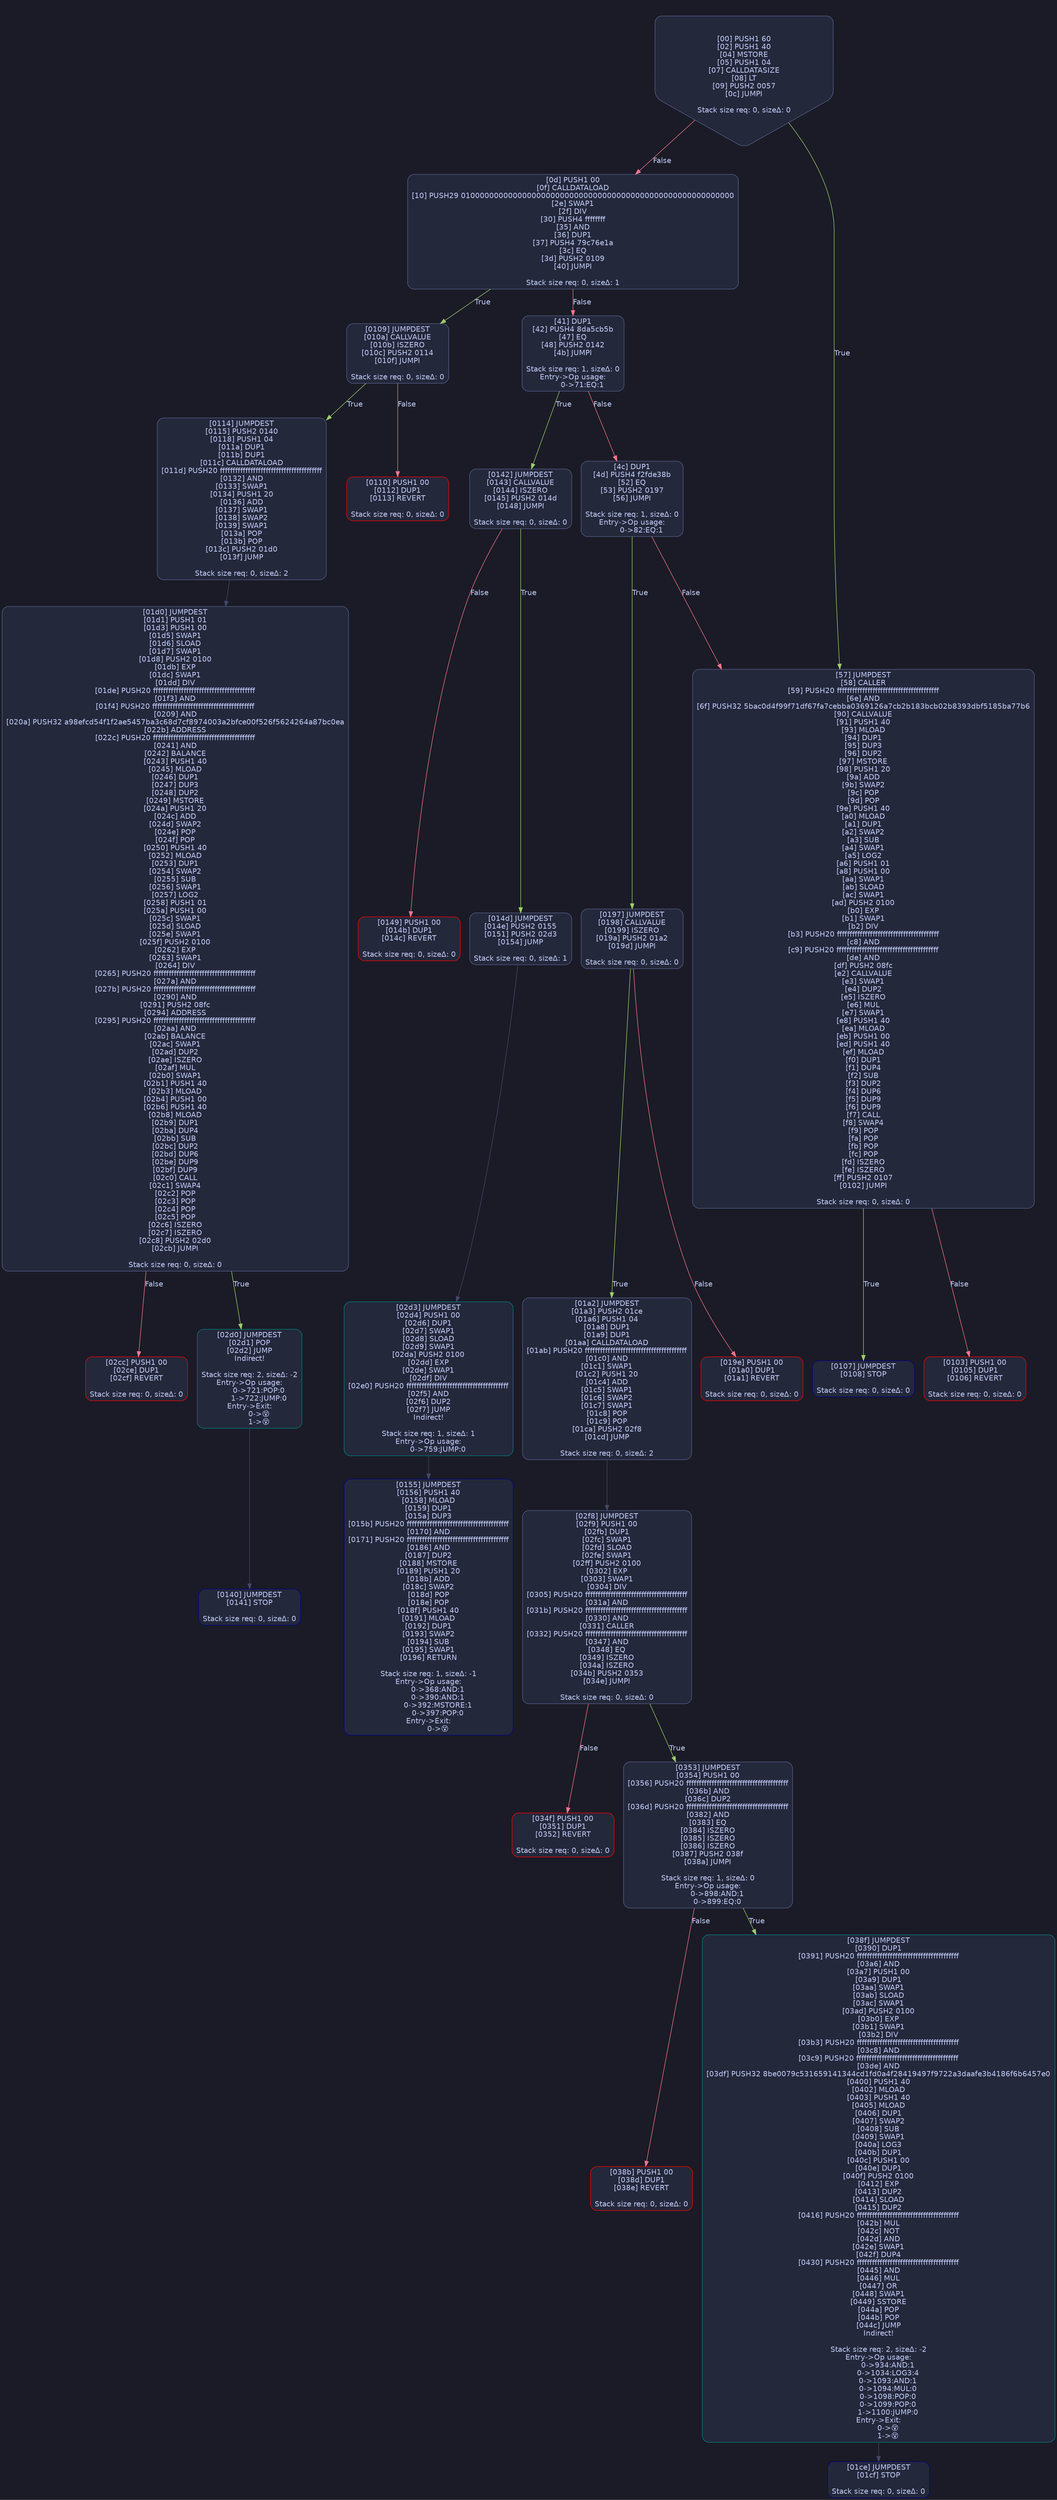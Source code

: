 digraph G {
    node [shape=box, style="filled, rounded", color="#565f89", fontcolor="#c0caf5", fontname="Helvetica", fillcolor="#24283b"];
    edge [color="#414868", fontcolor="#c0caf5", fontname="Helvetica"];
    bgcolor="#1a1b26";
    0 [ label = "[00] PUSH1 60
[02] PUSH1 40
[04] MSTORE
[05] PUSH1 04
[07] CALLDATASIZE
[08] LT
[09] PUSH2 0057
[0c] JUMPI

Stack size req: 0, sizeΔ: 0
" shape = invhouse]
    1 [ label = "[0d] PUSH1 00
[0f] CALLDATALOAD
[10] PUSH29 0100000000000000000000000000000000000000000000000000000000
[2e] SWAP1
[2f] DIV
[30] PUSH4 ffffffff
[35] AND
[36] DUP1
[37] PUSH4 79c76e1a
[3c] EQ
[3d] PUSH2 0109
[40] JUMPI

Stack size req: 0, sizeΔ: 1
"]
    2 [ label = "[41] DUP1
[42] PUSH4 8da5cb5b
[47] EQ
[48] PUSH2 0142
[4b] JUMPI

Stack size req: 1, sizeΔ: 0
Entry->Op usage:
	0->71:EQ:1
"]
    3 [ label = "[4c] DUP1
[4d] PUSH4 f2fde38b
[52] EQ
[53] PUSH2 0197
[56] JUMPI

Stack size req: 1, sizeΔ: 0
Entry->Op usage:
	0->82:EQ:1
"]
    4 [ label = "[57] JUMPDEST
[58] CALLER
[59] PUSH20 ffffffffffffffffffffffffffffffffffffffff
[6e] AND
[6f] PUSH32 5bac0d4f99f71df67fa7cebba0369126a7cb2b183bcb02b8393dbf5185ba77b6
[90] CALLVALUE
[91] PUSH1 40
[93] MLOAD
[94] DUP1
[95] DUP3
[96] DUP2
[97] MSTORE
[98] PUSH1 20
[9a] ADD
[9b] SWAP2
[9c] POP
[9d] POP
[9e] PUSH1 40
[a0] MLOAD
[a1] DUP1
[a2] SWAP2
[a3] SUB
[a4] SWAP1
[a5] LOG2
[a6] PUSH1 01
[a8] PUSH1 00
[aa] SWAP1
[ab] SLOAD
[ac] SWAP1
[ad] PUSH2 0100
[b0] EXP
[b1] SWAP1
[b2] DIV
[b3] PUSH20 ffffffffffffffffffffffffffffffffffffffff
[c8] AND
[c9] PUSH20 ffffffffffffffffffffffffffffffffffffffff
[de] AND
[df] PUSH2 08fc
[e2] CALLVALUE
[e3] SWAP1
[e4] DUP2
[e5] ISZERO
[e6] MUL
[e7] SWAP1
[e8] PUSH1 40
[ea] MLOAD
[eb] PUSH1 00
[ed] PUSH1 40
[ef] MLOAD
[f0] DUP1
[f1] DUP4
[f2] SUB
[f3] DUP2
[f4] DUP6
[f5] DUP9
[f6] DUP9
[f7] CALL
[f8] SWAP4
[f9] POP
[fa] POP
[fb] POP
[fc] POP
[fd] ISZERO
[fe] ISZERO
[ff] PUSH2 0107
[0102] JUMPI

Stack size req: 0, sizeΔ: 0
"]
    5 [ label = "[0103] PUSH1 00
[0105] DUP1
[0106] REVERT

Stack size req: 0, sizeΔ: 0
" color = "red"]
    6 [ label = "[0107] JUMPDEST
[0108] STOP

Stack size req: 0, sizeΔ: 0
" color = "darkblue"]
    7 [ label = "[0109] JUMPDEST
[010a] CALLVALUE
[010b] ISZERO
[010c] PUSH2 0114
[010f] JUMPI

Stack size req: 0, sizeΔ: 0
"]
    8 [ label = "[0110] PUSH1 00
[0112] DUP1
[0113] REVERT

Stack size req: 0, sizeΔ: 0
" color = "red"]
    9 [ label = "[0114] JUMPDEST
[0115] PUSH2 0140
[0118] PUSH1 04
[011a] DUP1
[011b] DUP1
[011c] CALLDATALOAD
[011d] PUSH20 ffffffffffffffffffffffffffffffffffffffff
[0132] AND
[0133] SWAP1
[0134] PUSH1 20
[0136] ADD
[0137] SWAP1
[0138] SWAP2
[0139] SWAP1
[013a] POP
[013b] POP
[013c] PUSH2 01d0
[013f] JUMP

Stack size req: 0, sizeΔ: 2
"]
    10 [ label = "[0140] JUMPDEST
[0141] STOP

Stack size req: 0, sizeΔ: 0
" color = "darkblue"]
    11 [ label = "[0142] JUMPDEST
[0143] CALLVALUE
[0144] ISZERO
[0145] PUSH2 014d
[0148] JUMPI

Stack size req: 0, sizeΔ: 0
"]
    12 [ label = "[0149] PUSH1 00
[014b] DUP1
[014c] REVERT

Stack size req: 0, sizeΔ: 0
" color = "red"]
    13 [ label = "[014d] JUMPDEST
[014e] PUSH2 0155
[0151] PUSH2 02d3
[0154] JUMP

Stack size req: 0, sizeΔ: 1
"]
    14 [ label = "[0155] JUMPDEST
[0156] PUSH1 40
[0158] MLOAD
[0159] DUP1
[015a] DUP3
[015b] PUSH20 ffffffffffffffffffffffffffffffffffffffff
[0170] AND
[0171] PUSH20 ffffffffffffffffffffffffffffffffffffffff
[0186] AND
[0187] DUP2
[0188] MSTORE
[0189] PUSH1 20
[018b] ADD
[018c] SWAP2
[018d] POP
[018e] POP
[018f] PUSH1 40
[0191] MLOAD
[0192] DUP1
[0193] SWAP2
[0194] SUB
[0195] SWAP1
[0196] RETURN

Stack size req: 1, sizeΔ: -1
Entry->Op usage:
	0->368:AND:1
	0->390:AND:1
	0->392:MSTORE:1
	0->397:POP:0
Entry->Exit:
	0->😵
" color = "darkblue"]
    15 [ label = "[0197] JUMPDEST
[0198] CALLVALUE
[0199] ISZERO
[019a] PUSH2 01a2
[019d] JUMPI

Stack size req: 0, sizeΔ: 0
"]
    16 [ label = "[019e] PUSH1 00
[01a0] DUP1
[01a1] REVERT

Stack size req: 0, sizeΔ: 0
" color = "red"]
    17 [ label = "[01a2] JUMPDEST
[01a3] PUSH2 01ce
[01a6] PUSH1 04
[01a8] DUP1
[01a9] DUP1
[01aa] CALLDATALOAD
[01ab] PUSH20 ffffffffffffffffffffffffffffffffffffffff
[01c0] AND
[01c1] SWAP1
[01c2] PUSH1 20
[01c4] ADD
[01c5] SWAP1
[01c6] SWAP2
[01c7] SWAP1
[01c8] POP
[01c9] POP
[01ca] PUSH2 02f8
[01cd] JUMP

Stack size req: 0, sizeΔ: 2
"]
    18 [ label = "[01ce] JUMPDEST
[01cf] STOP

Stack size req: 0, sizeΔ: 0
" color = "darkblue"]
    19 [ label = "[01d0] JUMPDEST
[01d1] PUSH1 01
[01d3] PUSH1 00
[01d5] SWAP1
[01d6] SLOAD
[01d7] SWAP1
[01d8] PUSH2 0100
[01db] EXP
[01dc] SWAP1
[01dd] DIV
[01de] PUSH20 ffffffffffffffffffffffffffffffffffffffff
[01f3] AND
[01f4] PUSH20 ffffffffffffffffffffffffffffffffffffffff
[0209] AND
[020a] PUSH32 a98efcd54f1f2ae5457ba3c68d7cf8974003a2bfce00f526f5624264a87bc0ea
[022b] ADDRESS
[022c] PUSH20 ffffffffffffffffffffffffffffffffffffffff
[0241] AND
[0242] BALANCE
[0243] PUSH1 40
[0245] MLOAD
[0246] DUP1
[0247] DUP3
[0248] DUP2
[0249] MSTORE
[024a] PUSH1 20
[024c] ADD
[024d] SWAP2
[024e] POP
[024f] POP
[0250] PUSH1 40
[0252] MLOAD
[0253] DUP1
[0254] SWAP2
[0255] SUB
[0256] SWAP1
[0257] LOG2
[0258] PUSH1 01
[025a] PUSH1 00
[025c] SWAP1
[025d] SLOAD
[025e] SWAP1
[025f] PUSH2 0100
[0262] EXP
[0263] SWAP1
[0264] DIV
[0265] PUSH20 ffffffffffffffffffffffffffffffffffffffff
[027a] AND
[027b] PUSH20 ffffffffffffffffffffffffffffffffffffffff
[0290] AND
[0291] PUSH2 08fc
[0294] ADDRESS
[0295] PUSH20 ffffffffffffffffffffffffffffffffffffffff
[02aa] AND
[02ab] BALANCE
[02ac] SWAP1
[02ad] DUP2
[02ae] ISZERO
[02af] MUL
[02b0] SWAP1
[02b1] PUSH1 40
[02b3] MLOAD
[02b4] PUSH1 00
[02b6] PUSH1 40
[02b8] MLOAD
[02b9] DUP1
[02ba] DUP4
[02bb] SUB
[02bc] DUP2
[02bd] DUP6
[02be] DUP9
[02bf] DUP9
[02c0] CALL
[02c1] SWAP4
[02c2] POP
[02c3] POP
[02c4] POP
[02c5] POP
[02c6] ISZERO
[02c7] ISZERO
[02c8] PUSH2 02d0
[02cb] JUMPI

Stack size req: 0, sizeΔ: 0
"]
    20 [ label = "[02cc] PUSH1 00
[02ce] DUP1
[02cf] REVERT

Stack size req: 0, sizeΔ: 0
" color = "red"]
    21 [ label = "[02d0] JUMPDEST
[02d1] POP
[02d2] JUMP
Indirect!

Stack size req: 2, sizeΔ: -2
Entry->Op usage:
	0->721:POP:0
	1->722:JUMP:0
Entry->Exit:
	0->😵
	1->😵
" color = "teal"]
    22 [ label = "[02d3] JUMPDEST
[02d4] PUSH1 00
[02d6] DUP1
[02d7] SWAP1
[02d8] SLOAD
[02d9] SWAP1
[02da] PUSH2 0100
[02dd] EXP
[02de] SWAP1
[02df] DIV
[02e0] PUSH20 ffffffffffffffffffffffffffffffffffffffff
[02f5] AND
[02f6] DUP2
[02f7] JUMP
Indirect!

Stack size req: 1, sizeΔ: 1
Entry->Op usage:
	0->759:JUMP:0
" color = "teal"]
    23 [ label = "[02f8] JUMPDEST
[02f9] PUSH1 00
[02fb] DUP1
[02fc] SWAP1
[02fd] SLOAD
[02fe] SWAP1
[02ff] PUSH2 0100
[0302] EXP
[0303] SWAP1
[0304] DIV
[0305] PUSH20 ffffffffffffffffffffffffffffffffffffffff
[031a] AND
[031b] PUSH20 ffffffffffffffffffffffffffffffffffffffff
[0330] AND
[0331] CALLER
[0332] PUSH20 ffffffffffffffffffffffffffffffffffffffff
[0347] AND
[0348] EQ
[0349] ISZERO
[034a] ISZERO
[034b] PUSH2 0353
[034e] JUMPI

Stack size req: 0, sizeΔ: 0
"]
    24 [ label = "[034f] PUSH1 00
[0351] DUP1
[0352] REVERT

Stack size req: 0, sizeΔ: 0
" color = "red"]
    25 [ label = "[0353] JUMPDEST
[0354] PUSH1 00
[0356] PUSH20 ffffffffffffffffffffffffffffffffffffffff
[036b] AND
[036c] DUP2
[036d] PUSH20 ffffffffffffffffffffffffffffffffffffffff
[0382] AND
[0383] EQ
[0384] ISZERO
[0385] ISZERO
[0386] ISZERO
[0387] PUSH2 038f
[038a] JUMPI

Stack size req: 1, sizeΔ: 0
Entry->Op usage:
	0->898:AND:1
	0->899:EQ:0
"]
    26 [ label = "[038b] PUSH1 00
[038d] DUP1
[038e] REVERT

Stack size req: 0, sizeΔ: 0
" color = "red"]
    27 [ label = "[038f] JUMPDEST
[0390] DUP1
[0391] PUSH20 ffffffffffffffffffffffffffffffffffffffff
[03a6] AND
[03a7] PUSH1 00
[03a9] DUP1
[03aa] SWAP1
[03ab] SLOAD
[03ac] SWAP1
[03ad] PUSH2 0100
[03b0] EXP
[03b1] SWAP1
[03b2] DIV
[03b3] PUSH20 ffffffffffffffffffffffffffffffffffffffff
[03c8] AND
[03c9] PUSH20 ffffffffffffffffffffffffffffffffffffffff
[03de] AND
[03df] PUSH32 8be0079c531659141344cd1fd0a4f28419497f9722a3daafe3b4186f6b6457e0
[0400] PUSH1 40
[0402] MLOAD
[0403] PUSH1 40
[0405] MLOAD
[0406] DUP1
[0407] SWAP2
[0408] SUB
[0409] SWAP1
[040a] LOG3
[040b] DUP1
[040c] PUSH1 00
[040e] DUP1
[040f] PUSH2 0100
[0412] EXP
[0413] DUP2
[0414] SLOAD
[0415] DUP2
[0416] PUSH20 ffffffffffffffffffffffffffffffffffffffff
[042b] MUL
[042c] NOT
[042d] AND
[042e] SWAP1
[042f] DUP4
[0430] PUSH20 ffffffffffffffffffffffffffffffffffffffff
[0445] AND
[0446] MUL
[0447] OR
[0448] SWAP1
[0449] SSTORE
[044a] POP
[044b] POP
[044c] JUMP
Indirect!

Stack size req: 2, sizeΔ: -2
Entry->Op usage:
	0->934:AND:1
	0->1034:LOG3:4
	0->1093:AND:1
	0->1094:MUL:0
	0->1098:POP:0
	0->1099:POP:0
	1->1100:JUMP:0
Entry->Exit:
	0->😵
	1->😵
" color = "teal"]
    0 -> 1 [ label = "False" color = "#f7768e"]
    0 -> 4 [ label = "True" color = "#9ece6a"]
    1 -> 2 [ label = "False" color = "#f7768e"]
    1 -> 7 [ label = "True" color = "#9ece6a"]
    2 -> 3 [ label = "False" color = "#f7768e"]
    2 -> 11 [ label = "True" color = "#9ece6a"]
    3 -> 4 [ label = "False" color = "#f7768e"]
    3 -> 15 [ label = "True" color = "#9ece6a"]
    4 -> 5 [ label = "False" color = "#f7768e"]
    4 -> 6 [ label = "True" color = "#9ece6a"]
    7 -> 8 [ label = "False" color = "#f7768e"]
    7 -> 9 [ label = "True" color = "#9ece6a"]
    9 -> 19 [ ]
    11 -> 12 [ label = "False" color = "#f7768e"]
    11 -> 13 [ label = "True" color = "#9ece6a"]
    13 -> 22 [ ]
    15 -> 16 [ label = "False" color = "#f7768e"]
    15 -> 17 [ label = "True" color = "#9ece6a"]
    17 -> 23 [ ]
    19 -> 20 [ label = "False" color = "#f7768e"]
    19 -> 21 [ label = "True" color = "#9ece6a"]
    23 -> 24 [ label = "False" color = "#f7768e"]
    23 -> 25 [ label = "True" color = "#9ece6a"]
    25 -> 26 [ label = "False" color = "#f7768e"]
    25 -> 27 [ label = "True" color = "#9ece6a"]
    21 -> 10 [ ]
    22 -> 14 [ ]
    27 -> 18 [ ]

}
